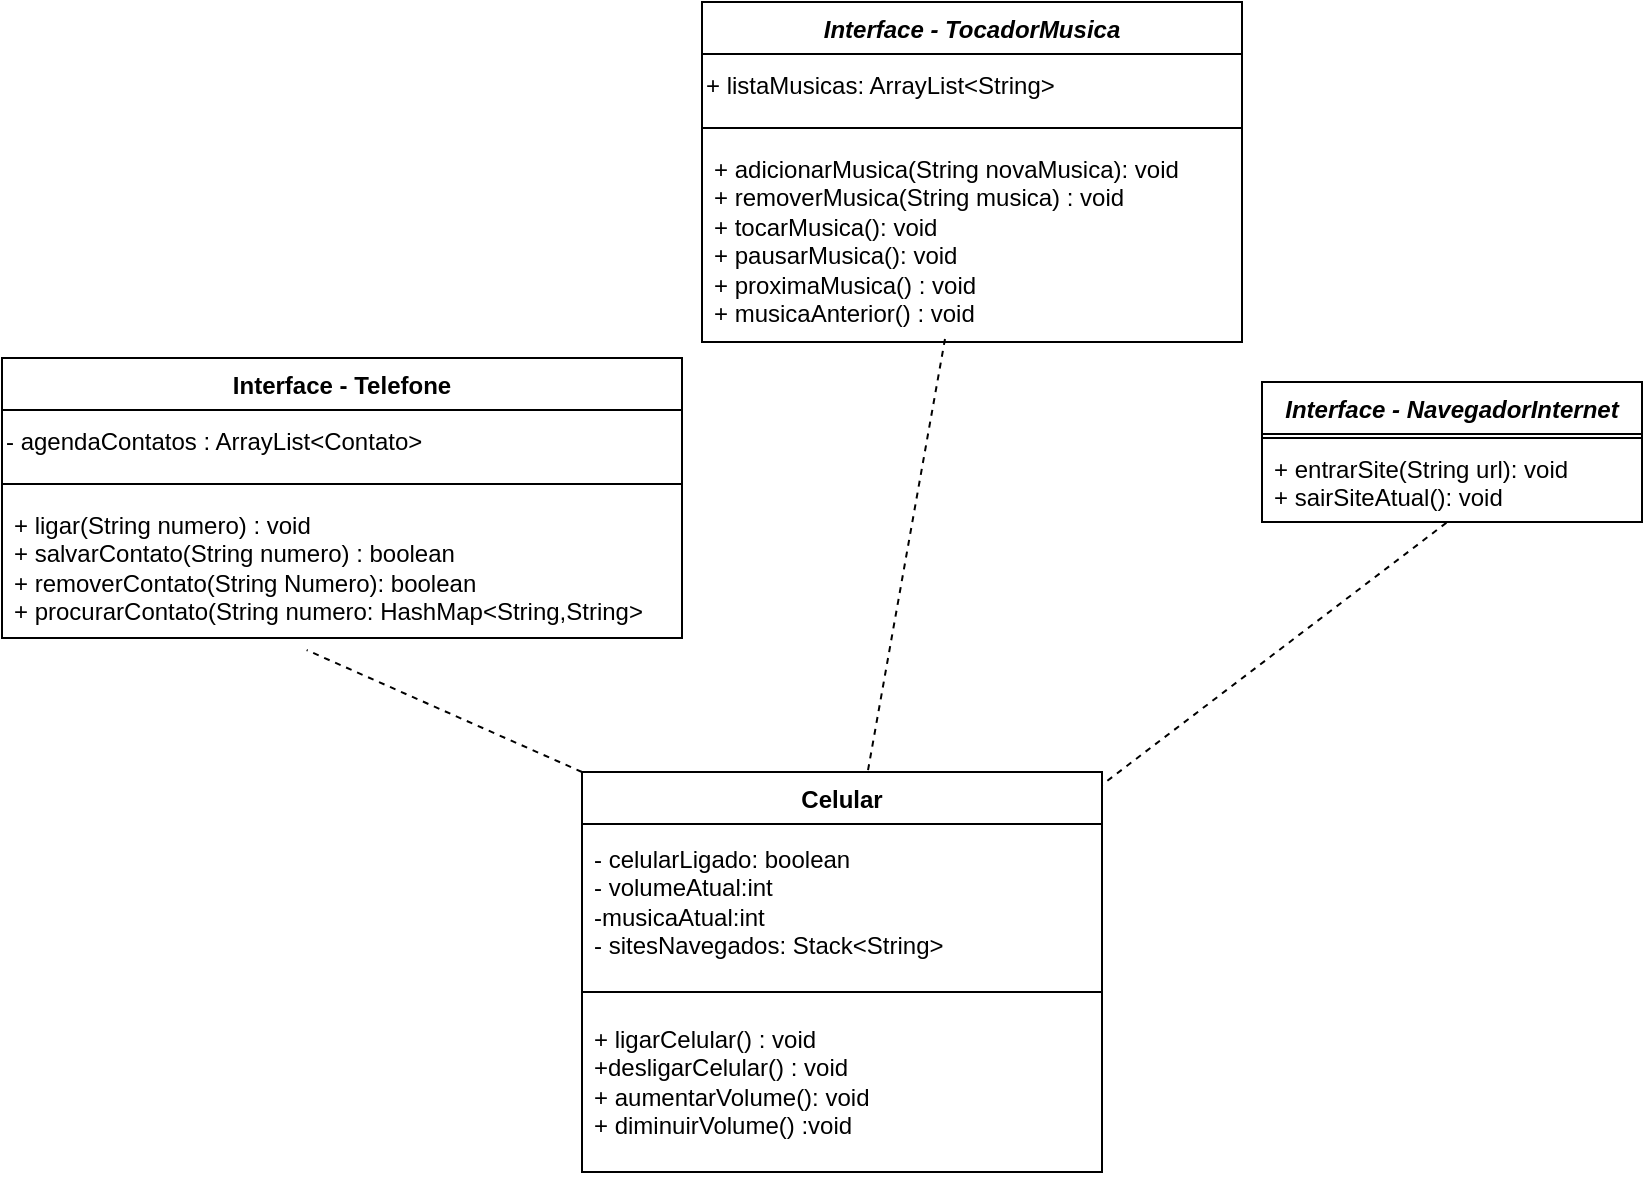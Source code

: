 <mxfile version="24.2.5" type="device">
  <diagram id="C5RBs43oDa-KdzZeNtuy" name="Page-1">
    <mxGraphModel dx="1707" dy="434" grid="1" gridSize="10" guides="1" tooltips="1" connect="1" arrows="1" fold="1" page="1" pageScale="1" pageWidth="827" pageHeight="1169" math="0" shadow="0">
      <root>
        <mxCell id="WIyWlLk6GJQsqaUBKTNV-0" />
        <mxCell id="WIyWlLk6GJQsqaUBKTNV-1" parent="WIyWlLk6GJQsqaUBKTNV-0" />
        <mxCell id="3kPzGWiSB4_OJJtG3G3C-8" value="Interface - Telefone&#xa;&#xa;" style="swimlane;fontStyle=1;align=center;verticalAlign=top;childLayout=stackLayout;horizontal=1;startSize=26;horizontalStack=0;resizeParent=1;resizeParentMax=0;resizeLast=0;collapsible=1;marginBottom=0;" parent="WIyWlLk6GJQsqaUBKTNV-1" vertex="1">
          <mxGeometry x="-40" y="378" width="340" height="140" as="geometry">
            <mxRectangle x="70" y="380" width="100" height="30" as="alternateBounds" />
          </mxGeometry>
        </mxCell>
        <mxCell id="WhBriH_P2ObB6sUmn1lq-4" value="- agendaContatos : ArrayList&lt;Contato&gt;" style="text;align=left;verticalAlign=middle;resizable=0;points=[];autosize=1;strokeColor=none;fillColor=none;" parent="3kPzGWiSB4_OJJtG3G3C-8" vertex="1">
          <mxGeometry y="26" width="340" height="30" as="geometry" />
        </mxCell>
        <mxCell id="3kPzGWiSB4_OJJtG3G3C-10" value="" style="line;strokeWidth=1;fillColor=none;align=left;verticalAlign=middle;spacingTop=-1;spacingLeft=3;spacingRight=3;rotatable=0;labelPosition=right;points=[];portConstraint=eastwest;strokeColor=inherit;" parent="3kPzGWiSB4_OJJtG3G3C-8" vertex="1">
          <mxGeometry y="56" width="340" height="14" as="geometry" />
        </mxCell>
        <mxCell id="3kPzGWiSB4_OJJtG3G3C-11" value="+ ligar(String numero) : void&lt;div&gt;+ salvarContato(String numero) : boolean&lt;/div&gt;&lt;div&gt;+ removerContato(String Numero): boolean&lt;/div&gt;&lt;div&gt;+ procurarContato(String numero:&amp;nbsp;HashMap&amp;lt;String,String&amp;gt;&lt;/div&gt;" style="text;strokeColor=none;fillColor=none;align=left;verticalAlign=top;spacingLeft=4;spacingRight=4;overflow=hidden;rotatable=0;points=[[0,0.5],[1,0.5]];portConstraint=eastwest;whiteSpace=wrap;html=1;" parent="3kPzGWiSB4_OJJtG3G3C-8" vertex="1">
          <mxGeometry y="70" width="340" height="70" as="geometry" />
        </mxCell>
        <mxCell id="3kPzGWiSB4_OJJtG3G3C-12" value="&lt;i&gt;Interface - TocadorMusica&lt;/i&gt;&lt;div&gt;&lt;br&gt;&lt;/div&gt;" style="swimlane;fontStyle=1;align=center;verticalAlign=top;childLayout=stackLayout;horizontal=1;startSize=26;horizontalStack=0;resizeParent=1;resizeParentMax=0;resizeLast=0;collapsible=1;marginBottom=0;whiteSpace=wrap;html=1;" parent="WIyWlLk6GJQsqaUBKTNV-1" vertex="1">
          <mxGeometry x="310" y="200" width="270" height="170" as="geometry" />
        </mxCell>
        <mxCell id="WhBriH_P2ObB6sUmn1lq-3" value="+ listaMusicas: ArrayList&lt;String&gt;" style="text;align=left;verticalAlign=middle;resizable=0;points=[];autosize=1;strokeColor=none;fillColor=none;" parent="3kPzGWiSB4_OJJtG3G3C-12" vertex="1">
          <mxGeometry y="26" width="270" height="30" as="geometry" />
        </mxCell>
        <mxCell id="3kPzGWiSB4_OJJtG3G3C-14" value="" style="line;strokeWidth=1;fillColor=none;align=left;verticalAlign=middle;spacingTop=-1;spacingLeft=3;spacingRight=3;rotatable=0;labelPosition=right;points=[];portConstraint=eastwest;strokeColor=inherit;" parent="3kPzGWiSB4_OJJtG3G3C-12" vertex="1">
          <mxGeometry y="56" width="270" height="14" as="geometry" />
        </mxCell>
        <mxCell id="3kPzGWiSB4_OJJtG3G3C-15" value="&lt;div&gt;+ adicionarMusica(String novaMusica): void&lt;/div&gt;&lt;div&gt;+ removerMusica(String musica) : void&lt;/div&gt;+ tocarMusica(): void&lt;div&gt;+ pausarMusica(): void&lt;br&gt;+ proximaMusica() : void&lt;/div&gt;&lt;div&gt;+ musicaAnterior() : void&lt;/div&gt;" style="text;strokeColor=none;fillColor=none;align=left;verticalAlign=top;spacingLeft=4;spacingRight=4;overflow=hidden;rotatable=0;points=[[0,0.5],[1,0.5]];portConstraint=eastwest;whiteSpace=wrap;html=1;" parent="3kPzGWiSB4_OJJtG3G3C-12" vertex="1">
          <mxGeometry y="70" width="270" height="100" as="geometry" />
        </mxCell>
        <mxCell id="3kPzGWiSB4_OJJtG3G3C-16" value="&lt;i&gt;Interface -&amp;nbsp;&lt;span style=&quot;background-color: initial;&quot;&gt;NavegadorInternet&lt;/span&gt;&lt;/i&gt;&lt;div&gt;&lt;div&gt;&lt;br&gt;&lt;/div&gt;&lt;/div&gt;" style="swimlane;fontStyle=1;align=center;verticalAlign=top;childLayout=stackLayout;horizontal=1;startSize=26;horizontalStack=0;resizeParent=1;resizeParentMax=0;resizeLast=0;collapsible=1;marginBottom=0;whiteSpace=wrap;html=1;" parent="WIyWlLk6GJQsqaUBKTNV-1" vertex="1">
          <mxGeometry x="590" y="390" width="190" height="70" as="geometry" />
        </mxCell>
        <mxCell id="3kPzGWiSB4_OJJtG3G3C-18" value="" style="line;strokeWidth=1;fillColor=none;align=left;verticalAlign=middle;spacingTop=-1;spacingLeft=3;spacingRight=3;rotatable=0;labelPosition=right;points=[];portConstraint=eastwest;strokeColor=inherit;" parent="3kPzGWiSB4_OJJtG3G3C-16" vertex="1">
          <mxGeometry y="26" width="190" height="4" as="geometry" />
        </mxCell>
        <mxCell id="3kPzGWiSB4_OJJtG3G3C-19" value="+ entrarSite(String url): void&lt;div&gt;+ sairSiteAtual(): void&lt;/div&gt;&lt;div&gt;&lt;br&gt;&lt;/div&gt;&lt;div&gt;&lt;br&gt;&lt;/div&gt;&lt;div&gt;&lt;br&gt;&lt;/div&gt;" style="text;strokeColor=none;fillColor=none;align=left;verticalAlign=top;spacingLeft=4;spacingRight=4;overflow=hidden;rotatable=0;points=[[0,0.5],[1,0.5]];portConstraint=eastwest;whiteSpace=wrap;html=1;" parent="3kPzGWiSB4_OJJtG3G3C-16" vertex="1">
          <mxGeometry y="30" width="190" height="40" as="geometry" />
        </mxCell>
        <mxCell id="3kPzGWiSB4_OJJtG3G3C-24" value="" style="endArrow=none;dashed=1;html=1;rounded=0;entryX=0.448;entryY=1.086;entryDx=0;entryDy=0;entryPerimeter=0;exitX=0;exitY=0;exitDx=0;exitDy=0;" parent="WIyWlLk6GJQsqaUBKTNV-1" source="3kPzGWiSB4_OJJtG3G3C-33" target="3kPzGWiSB4_OJJtG3G3C-11" edge="1">
          <mxGeometry width="50" height="50" relative="1" as="geometry">
            <mxPoint x="270" y="570" as="sourcePoint" />
            <mxPoint x="440" y="600" as="targetPoint" />
          </mxGeometry>
        </mxCell>
        <mxCell id="3kPzGWiSB4_OJJtG3G3C-25" value="" style="endArrow=none;dashed=1;html=1;rounded=0;entryX=0.45;entryY=0.985;entryDx=0;entryDy=0;entryPerimeter=0;exitX=0.546;exitY=0.025;exitDx=0;exitDy=0;exitPerimeter=0;" parent="WIyWlLk6GJQsqaUBKTNV-1" source="3kPzGWiSB4_OJJtG3G3C-33" target="3kPzGWiSB4_OJJtG3G3C-15" edge="1">
          <mxGeometry width="50" height="50" relative="1" as="geometry">
            <mxPoint x="390" y="570" as="sourcePoint" />
            <mxPoint x="440" y="520" as="targetPoint" />
          </mxGeometry>
        </mxCell>
        <mxCell id="3kPzGWiSB4_OJJtG3G3C-26" value="" style="endArrow=none;dashed=1;html=1;rounded=0;entryX=0.488;entryY=1;entryDx=0;entryDy=0;entryPerimeter=0;exitX=0.992;exitY=0.04;exitDx=0;exitDy=0;exitPerimeter=0;" parent="WIyWlLk6GJQsqaUBKTNV-1" source="3kPzGWiSB4_OJJtG3G3C-33" target="3kPzGWiSB4_OJJtG3G3C-19" edge="1">
          <mxGeometry width="50" height="50" relative="1" as="geometry">
            <mxPoint x="510" y="570" as="sourcePoint" />
            <mxPoint x="530" y="530" as="targetPoint" />
          </mxGeometry>
        </mxCell>
        <mxCell id="3kPzGWiSB4_OJJtG3G3C-33" value="Celular&lt;div&gt;&lt;br&gt;&lt;/div&gt;" style="swimlane;fontStyle=1;align=center;verticalAlign=top;childLayout=stackLayout;horizontal=1;startSize=26;horizontalStack=0;resizeParent=1;resizeParentMax=0;resizeLast=0;collapsible=1;marginBottom=0;whiteSpace=wrap;html=1;" parent="WIyWlLk6GJQsqaUBKTNV-1" vertex="1">
          <mxGeometry x="250" y="585" width="260" height="200" as="geometry" />
        </mxCell>
        <mxCell id="3kPzGWiSB4_OJJtG3G3C-34" value="&lt;span style=&quot;color: rgba(0, 0, 0, 0); font-family: monospace; font-size: 0px; text-wrap: nowrap;&quot;&gt;%3CmxGraphModel%3E%3Croot%3E%3CmxCell%20id%3D%220%22%2F%3E%3CmxCell%20id%3D%221%22%20parent%3D%220%22%2F%3E%3CmxCell%20id%3D%222%22%20value%3D%22-%20agendaContatos%20%3A%20ArrayList%26amp%3Blt%3BContato%26amp%3Bgt%3B%26lt%3Bdiv%26gt%3B-listaMusicas%3A%20ArrayList%26amp%3Blt%3BString%26amp%3Bgt%3B%26lt%3B%2Fdiv%26gt%3B%26lt%3Bdiv%26gt%3B-%20pilhaSites%3A%20Stack%26amp%3Blt%3BString%26amp%3Bgt%3B%26lt%3B%2Fdiv%26gt%3B%22%20style%3D%22text%3BstrokeColor%3Dnone%3BfillColor%3Dnone%3Balign%3Dleft%3BverticalAlign%3Dtop%3BspacingLeft%3D4%3BspacingRight%3D4%3Boverflow%3Dhidden%3Brotatable%3D0%3Bpoints%3D%5B%5B0%2C0.5%5D%2C%5B1%2C0.5%5D%5D%3BportConstraint%3Deastwest%3BwhiteSpace%3Dwrap%3Bhtml%3D1%3B%22%20vertex%3D%221%22%20parent%3D%221%22%3E%3CmxGeometry%20x%3D%22270%22%20y%3D%22596%22%20width%3D%22240%22%20height%3D%2254%22%20as%3D%22geometry%22%2F%3E%3C%2FmxCell%3E%3C%2Froot%3E%3C%2FmxGraphModel%3E&lt;/span&gt;" style="text;strokeColor=none;fillColor=none;align=left;verticalAlign=top;spacingLeft=4;spacingRight=4;overflow=hidden;rotatable=0;points=[[0,0.5],[1,0.5]];portConstraint=eastwest;whiteSpace=wrap;html=1;" parent="3kPzGWiSB4_OJJtG3G3C-33" vertex="1">
          <mxGeometry y="26" width="260" height="4" as="geometry" />
        </mxCell>
        <mxCell id="3kPzGWiSB4_OJJtG3G3C-37" value="&lt;div&gt;- celularLigado: boolean&lt;/div&gt;&lt;div&gt;- volumeAtual:int&lt;/div&gt;&lt;div&gt;&lt;span style=&quot;background-color: initial;&quot;&gt;-musicaAtual:int&lt;/span&gt;&lt;br&gt;&lt;/div&gt;&lt;div&gt;-&lt;span style=&quot;text-wrap: nowrap; background-color: initial;&quot;&gt;&amp;nbsp;sitesNavegados: Stack&amp;lt;String&amp;gt;&lt;/span&gt;&lt;/div&gt;&lt;div&gt;&lt;br&gt;&lt;/div&gt;&lt;div&gt;&lt;br&gt;&lt;/div&gt;" style="text;strokeColor=none;fillColor=none;align=left;verticalAlign=top;spacingLeft=4;spacingRight=4;overflow=hidden;rotatable=0;points=[[0,0.5],[1,0.5]];portConstraint=eastwest;whiteSpace=wrap;html=1;" parent="3kPzGWiSB4_OJJtG3G3C-33" vertex="1">
          <mxGeometry y="30" width="260" height="70" as="geometry" />
        </mxCell>
        <mxCell id="3kPzGWiSB4_OJJtG3G3C-35" value="" style="line;strokeWidth=1;fillColor=none;align=left;verticalAlign=middle;spacingTop=-1;spacingLeft=3;spacingRight=3;rotatable=0;labelPosition=right;points=[];portConstraint=eastwest;strokeColor=inherit;" parent="3kPzGWiSB4_OJJtG3G3C-33" vertex="1">
          <mxGeometry y="100" width="260" height="20" as="geometry" />
        </mxCell>
        <mxCell id="3kPzGWiSB4_OJJtG3G3C-36" value="+ ligarCelular() : void&lt;div&gt;+desligarCelular() : void&lt;/div&gt;&lt;div&gt;+ aumentarVolume(): void&lt;/div&gt;&lt;div&gt;+ diminuirVolume() :void&lt;/div&gt;" style="text;strokeColor=none;fillColor=none;align=left;verticalAlign=top;spacingLeft=4;spacingRight=4;overflow=hidden;rotatable=0;points=[[0,0.5],[1,0.5]];portConstraint=eastwest;whiteSpace=wrap;html=1;" parent="3kPzGWiSB4_OJJtG3G3C-33" vertex="1">
          <mxGeometry y="120" width="260" height="80" as="geometry" />
        </mxCell>
      </root>
    </mxGraphModel>
  </diagram>
</mxfile>
